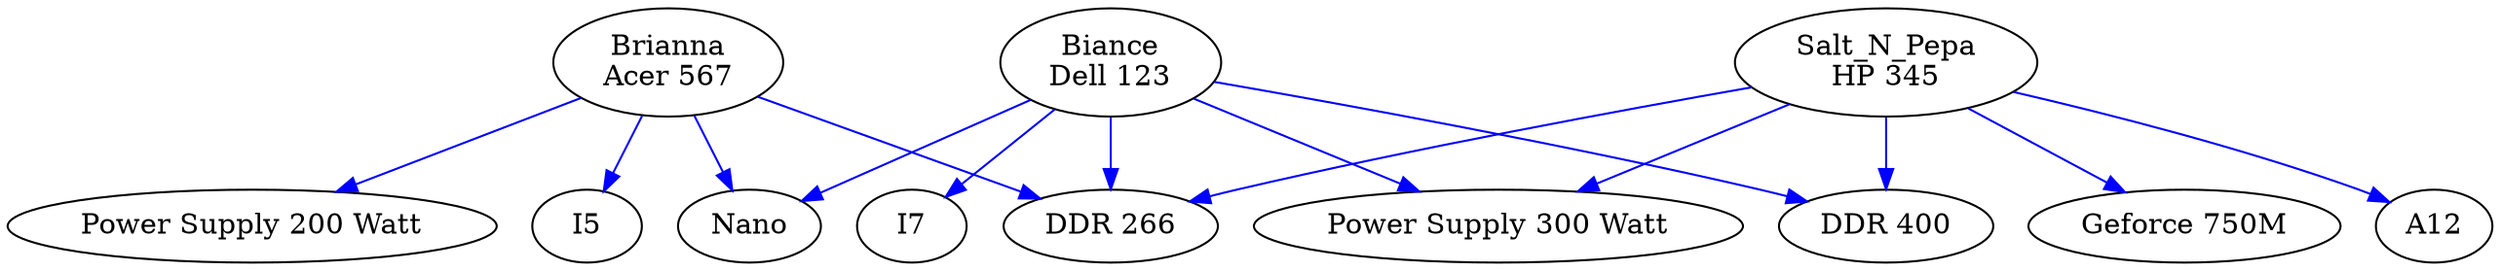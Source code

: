 digraph ordergraph {
"Biance
Dell 123"->"DDR 400"[color=blue];
"Biance
Dell 123"->"I7"[color=blue];
"Biance
Dell 123"->"DDR 266"[color=blue];
"Biance
Dell 123"->"Nano"[color=blue];
"Biance
Dell 123"->"Power Supply 300 Watt"[color=blue];
"Salt_N_Pepa
HP 345"->"A12"[color=blue];
"Salt_N_Pepa
HP 345"->"DDR 266"[color=blue];
"Salt_N_Pepa
HP 345"->"Geforce 750M"[color=blue];
"Salt_N_Pepa
HP 345"->"DDR 400"[color=blue];
"Salt_N_Pepa
HP 345"->"Power Supply 300 Watt"[color=blue];
"Brianna
Acer 567"->"I5"[color=blue];
"Brianna
Acer 567"->"Power Supply 200 Watt"[color=blue];
"Brianna
Acer 567"->"DDR 266"[color=blue];
"Brianna
Acer 567"->"Nano"[color=blue];
}
